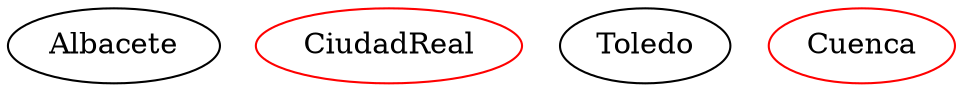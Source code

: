 strict graph G {
  1 [ label="Albacete" ];
  2 [ label="CiudadReal" color="red" ];
  3 [ label="Toledo" ];
  4 [ label="Cuenca" color="red" ];
}
